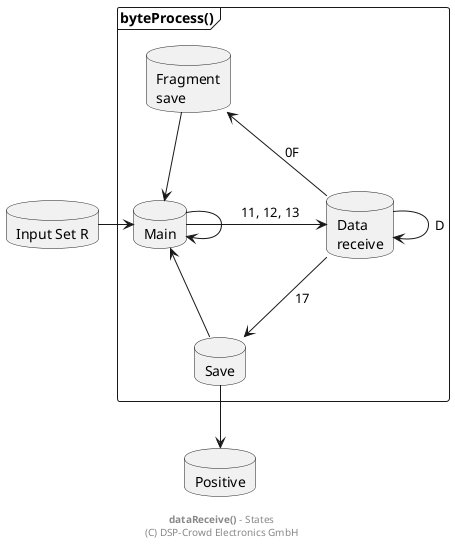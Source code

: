 
@startuml

' skinparam linetype ortho

database "Input Set R" as sIn
database "Positive" as sPos

frame "byteProcess()" as pRcv {

  database "Main" as sMain

  database "Data\nreceive" as sRcv
  database "Save" as sSave
  database "Fragment\nsave" as sFrag
}

sIn -> sMain

sMain --> sMain

sFrag --> sMain
sFrag <-- sRcv : 0F

sMain -> sRcv : "\t11, 12, 13"

sMain <-- sSave
sRcv --> sSave : 17
sRcv --> sRcv : D

sSave --> sPos

footer **dataReceive()** - States\n(C) DSP-Crowd Electronics GmbH

@enduml

